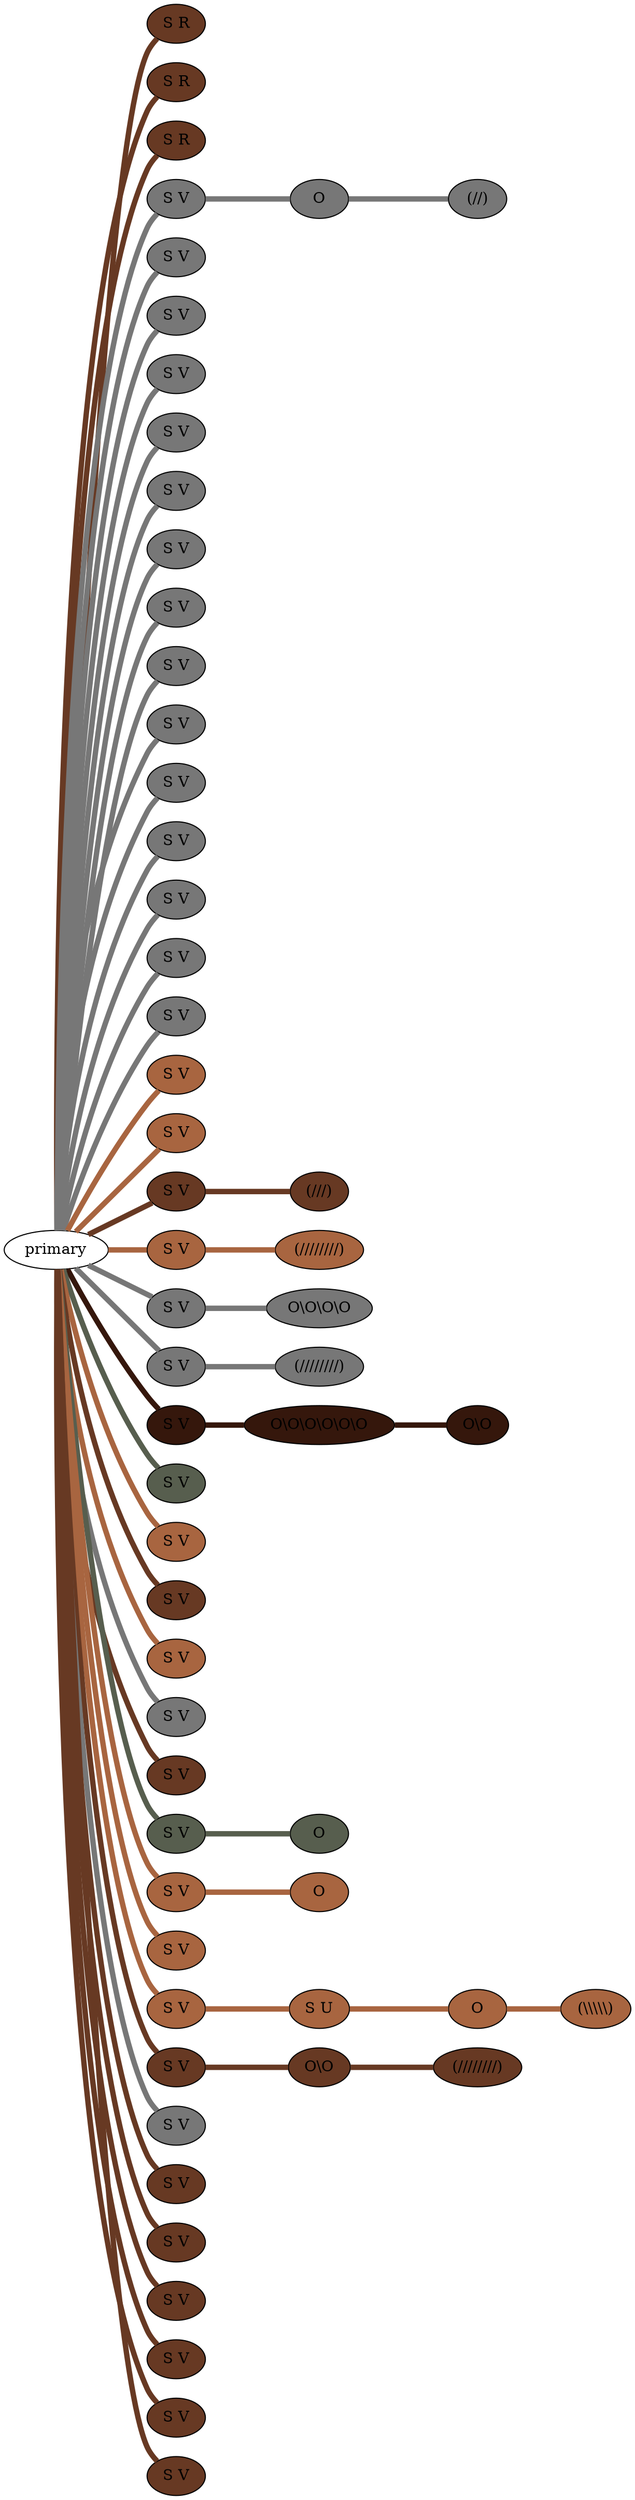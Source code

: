 graph {
 graph [rankdir=LR]
"1" [qtype="pendant_node", pendant_colors="#673923", pendant_ply="S", pendant_attach="R", pendant_length="42", label="S R", style=filled, fillcolor="#673923"]
"primary" -- "1" [qtype="pendant_link",penwidth=5,color="#673923"]
"2" [qtype="pendant_node", pendant_colors="#673923", pendant_ply="S", pendant_attach="R", pendant_length="43", label="S R", style=filled, fillcolor="#673923"]
"primary" -- "2" [qtype="pendant_link",penwidth=5,color="#673923"]
"3" [qtype="pendant_node", pendant_colors="#673923", pendant_ply="S", pendant_attach="R", pendant_length="33", label="S R", style=filled, fillcolor="#673923"]
"primary" -- "3" [qtype="pendant_link",penwidth=5,color="#673923"]
"4" [qtype="pendant_node", pendant_colors="#777777", pendant_ply="S", pendant_attach="V", pendant_length="43", label="S V", style=filled, fillcolor="#777777"]
"primary" -- "4" [qtype="pendant_link",penwidth=5,color="#777777"]
"4:0" [qtype="knot_node", knot_value="1", knot_type="S", knot_position="16.0", knot_spin="S", label="O", style=filled, fillcolor="#777777"]
"4" -- "4:0" [qtype="knot_link",penwidth=5,color="#777777"]
"4:1" [qtype="knot_node", knot_value="2", knot_type="L", knot_position="23.0", knot_spin="S", label="(//)", style=filled, fillcolor="#777777"]
"4:0" -- "4:1" [qtype="knot_link",penwidth=5,color="#777777"]
"5" [qtype="pendant_node", pendant_colors="#777777", pendant_ply="S", pendant_attach="V", pendant_length="48", label="S V", style=filled, fillcolor="#777777"]
"primary" -- "5" [qtype="pendant_link",penwidth=5,color="#777777"]
"6" [qtype="pendant_node", pendant_colors="#777777", pendant_ply="S", pendant_attach="V", pendant_length="40", label="S V", style=filled, fillcolor="#777777"]
"primary" -- "6" [qtype="pendant_link",penwidth=5,color="#777777"]
"7" [qtype="pendant_node", pendant_colors="#777777", pendant_ply="S", pendant_attach="V", pendant_length="47", label="S V", style=filled, fillcolor="#777777"]
"primary" -- "7" [qtype="pendant_link",penwidth=5,color="#777777"]
"8" [qtype="pendant_node", pendant_colors="#777777", pendant_ply="S", pendant_attach="V", pendant_length="47", label="S V", style=filled, fillcolor="#777777"]
"primary" -- "8" [qtype="pendant_link",penwidth=5,color="#777777"]
"9" [qtype="pendant_node", pendant_colors="#777777", pendant_ply="S", pendant_attach="V", pendant_length="43", label="S V", style=filled, fillcolor="#777777"]
"primary" -- "9" [qtype="pendant_link",penwidth=5,color="#777777"]
"10" [qtype="pendant_node", pendant_colors="#777777", pendant_ply="S", pendant_attach="V", pendant_length="48", label="S V", style=filled, fillcolor="#777777"]
"primary" -- "10" [qtype="pendant_link",penwidth=5,color="#777777"]
"11" [qtype="pendant_node", pendant_colors="#777777", pendant_ply="S", pendant_attach="V", pendant_length="43", label="S V", style=filled, fillcolor="#777777"]
"primary" -- "11" [qtype="pendant_link",penwidth=5,color="#777777"]
"12" [qtype="pendant_node", pendant_colors="#777777", pendant_ply="S", pendant_attach="V", pendant_length="46", label="S V", style=filled, fillcolor="#777777"]
"primary" -- "12" [qtype="pendant_link",penwidth=5,color="#777777"]
"13" [qtype="pendant_node", pendant_colors="#777777", pendant_ply="S", pendant_attach="V", pendant_length="43", label="S V", style=filled, fillcolor="#777777"]
"primary" -- "13" [qtype="pendant_link",penwidth=5,color="#777777"]
"14" [qtype="pendant_node", pendant_colors="#777777", pendant_ply="S", pendant_attach="V", pendant_length="43", label="S V", style=filled, fillcolor="#777777"]
"primary" -- "14" [qtype="pendant_link",penwidth=5,color="#777777"]
"15" [qtype="pendant_node", pendant_colors="#777777", pendant_ply="S", pendant_attach="V", pendant_length="43", label="S V", style=filled, fillcolor="#777777"]
"primary" -- "15" [qtype="pendant_link",penwidth=5,color="#777777"]
"16" [qtype="pendant_node", pendant_colors="#777777", pendant_ply="S", pendant_attach="V", pendant_length="41", label="S V", style=filled, fillcolor="#777777"]
"primary" -- "16" [qtype="pendant_link",penwidth=5,color="#777777"]
"17" [qtype="pendant_node", pendant_colors="#777777", pendant_ply="S", pendant_attach="V", pendant_length="49", label="S V", style=filled, fillcolor="#777777"]
"primary" -- "17" [qtype="pendant_link",penwidth=5,color="#777777"]
"18" [qtype="pendant_node", pendant_colors="#777777", pendant_ply="S", pendant_attach="V", pendant_length="54", label="S V", style=filled, fillcolor="#777777"]
"primary" -- "18" [qtype="pendant_link",penwidth=5,color="#777777"]
"19" [qtype="pendant_node", pendant_colors="#A86540,#777777", pendant_ply="S", pendant_attach="V", pendant_length="46", label="S V", style=filled, fillcolor="#A86540"]
"primary" -- "19" [qtype="pendant_link",penwidth=5,color="#A86540"]
"20" [qtype="pendant_node", pendant_colors="#A86540,#777777", pendant_ply="S", pendant_attach="V", pendant_length="55", label="S V", style=filled, fillcolor="#A86540"]
"primary" -- "20" [qtype="pendant_link",penwidth=5,color="#A86540"]
"21" [qtype="pendant_node", pendant_colors="#673923", pendant_ply="S", pendant_attach="V", pendant_length="40", label="S V", style=filled, fillcolor="#673923"]
"primary" -- "21" [qtype="pendant_link",penwidth=5,color="#673923"]
"21:0" [qtype="knot_node", knot_value="3", knot_type="L", knot_position="23.5", knot_spin="S", label="(///)", style=filled, fillcolor="#673923"]
"21" -- "21:0" [qtype="knot_link",penwidth=5,color="#673923"]
"22" [qtype="pendant_node", pendant_colors="#A86540,#777777", pendant_ply="S", pendant_attach="V", pendant_length="40", label="S V", style=filled, fillcolor="#A86540"]
"primary" -- "22" [qtype="pendant_link",penwidth=5,color="#A86540"]
"22:0" [qtype="knot_node", knot_value="8", knot_type="L", knot_position="22.5", knot_spin="S", label="(////////)", style=filled, fillcolor="#A86540"]
"22" -- "22:0" [qtype="knot_link",penwidth=5,color="#A86540"]
"23" [qtype="pendant_node", pendant_colors="#777777", pendant_ply="S", pendant_attach="V", pendant_length="37", label="S V", style=filled, fillcolor="#777777"]
"primary" -- "23" [qtype="pendant_link",penwidth=5,color="#777777"]
"23:0" [qtype="knot_node", knot_value="4", knot_type="S", knot_position="17.0", knot_spin="Z", label="O\\O\\O\\O", style=filled, fillcolor="#777777"]
"23" -- "23:0" [qtype="knot_link",penwidth=5,color="#777777"]
"24" [qtype="pendant_node", pendant_colors="#777777", pendant_ply="S", pendant_attach="V", pendant_length="33", label="S V", style=filled, fillcolor="#777777"]
"primary" -- "24" [qtype="pendant_link",penwidth=5,color="#777777"]
"24:0" [qtype="knot_node", knot_value="8", knot_type="L", knot_position="22.0", knot_spin="S", label="(////////)", style=filled, fillcolor="#777777"]
"24" -- "24:0" [qtype="knot_link",penwidth=5,color="#777777"]
"25" [qtype="pendant_node", pendant_colors="#35170C,#A86540", pendant_ply="S", pendant_attach="V", pendant_length="25", label="S V", style=filled, fillcolor="#35170C"]
"primary" -- "25" [qtype="pendant_link",penwidth=5,color="#35170C"]
"25:0" [qtype="knot_node", knot_value="6", knot_type="S", knot_position="13.0", knot_spin="Z", label="O\\O\\O\\O\\O\\O", style=filled, fillcolor="#35170C"]
"25" -- "25:0" [qtype="knot_link",penwidth=5,color="#35170C"]
"25:1" [qtype="knot_node", knot_value="2", knot_type="S", knot_position="21.5", knot_spin="Z", label="O\\O", style=filled, fillcolor="#35170C"]
"25:0" -- "25:1" [qtype="knot_link",penwidth=5,color="#35170C"]
"26" [qtype="pendant_node", pendant_colors="#575E4E,#673923", pendant_ply="S", pendant_attach="V", pendant_length="44", label="S V", style=filled, fillcolor="#575E4E"]
"primary" -- "26" [qtype="pendant_link",penwidth=5,color="#575E4E"]
"27" [qtype="pendant_node", pendant_colors="#A86540,#777777", pendant_ply="S", pendant_attach="V", pendant_length="45", label="S V", style=filled, fillcolor="#A86540"]
"primary" -- "27" [qtype="pendant_link",penwidth=5,color="#A86540"]
"28" [qtype="pendant_node", pendant_colors="#673923", pendant_ply="S", pendant_attach="V", pendant_length="41", label="S V", style=filled, fillcolor="#673923"]
"primary" -- "28" [qtype="pendant_link",penwidth=5,color="#673923"]
"29" [qtype="pendant_node", pendant_colors="#A86540", pendant_ply="S", pendant_attach="V", pendant_length="47", label="S V", style=filled, fillcolor="#A86540"]
"primary" -- "29" [qtype="pendant_link",penwidth=5,color="#A86540"]
"30" [qtype="pendant_node", pendant_colors="#777777", pendant_ply="S", pendant_attach="V", pendant_length="42", label="S V", style=filled, fillcolor="#777777"]
"primary" -- "30" [qtype="pendant_link",penwidth=5,color="#777777"]
"31" [qtype="pendant_node", pendant_colors="#673923,#35170C", pendant_ply="S", pendant_attach="V", pendant_length="28", label="S V", style=filled, fillcolor="#673923"]
"primary" -- "31" [qtype="pendant_link",penwidth=5,color="#673923"]
"32" [qtype="pendant_node", pendant_colors="#575E4E,#673923", pendant_ply="S", pendant_attach="V", pendant_length="47", label="S V", style=filled, fillcolor="#575E4E"]
"primary" -- "32" [qtype="pendant_link",penwidth=5,color="#575E4E"]
"32:0" [qtype="knot_node", knot_value="1", knot_type="S", knot_position="16.5", knot_spin="Z", label="O", style=filled, fillcolor="#575E4E"]
"32" -- "32:0" [qtype="knot_link",penwidth=5,color="#575E4E"]
"33" [qtype="pendant_node", pendant_colors="#A86540,#777777", pendant_ply="S", pendant_attach="V", pendant_length="57", label="S V", style=filled, fillcolor="#A86540"]
"primary" -- "33" [qtype="pendant_link",penwidth=5,color="#A86540"]
"33:0" [qtype="knot_node", knot_value="1", knot_type="S", knot_position="16.0", knot_spin="Z", label="O", style=filled, fillcolor="#A86540"]
"33" -- "33:0" [qtype="knot_link",penwidth=5,color="#A86540"]
"34" [qtype="pendant_node", pendant_colors="#A86540", pendant_ply="S", pendant_attach="V", pendant_length="42", label="S V", style=filled, fillcolor="#A86540"]
"primary" -- "34" [qtype="pendant_link",penwidth=5,color="#A86540"]
"35" [qtype="pendant_node", pendant_colors="#A86540", pendant_ply="S", pendant_attach="V", pendant_length="50", label="S V", style=filled, fillcolor="#A86540"]
"primary" -- "35" [qtype="pendant_link",penwidth=5,color="#A86540"]
"35s1" [qtype="pendant_node", pendant_colors="#A86540,#777777", pendant_ply="S", pendant_attach="U", pendant_length="33", label="S U", style=filled, fillcolor="#A86540"]
"35" -- "35s1" [qtype="pendant_link",penwidth=5,color="#A86540"]
"35s1:0" [qtype="knot_node", knot_value="1", knot_type="S", knot_position="14.5", knot_spin="Z", label="O", style=filled, fillcolor="#A86540"]
"35s1" -- "35s1:0" [qtype="knot_link",penwidth=5,color="#A86540"]
"35s1:1" [qtype="knot_node", knot_value="5", knot_type="L", knot_position="21.0", knot_spin="Z", label="(\\\\\\\\\\)", style=filled, fillcolor="#A86540"]
"35s1:0" -- "35s1:1" [qtype="knot_link",penwidth=5,color="#A86540"]
"36" [qtype="pendant_node", pendant_colors="#673923,#777777", pendant_ply="S", pendant_attach="V", pendant_length="39", label="S V", style=filled, fillcolor="#673923"]
"primary" -- "36" [qtype="pendant_link",penwidth=5,color="#673923"]
"36:0" [qtype="knot_node", knot_value="2", knot_type="S", knot_position="15.5", knot_spin="Z", label="O\\O", style=filled, fillcolor="#673923"]
"36" -- "36:0" [qtype="knot_link",penwidth=5,color="#673923"]
"36:1" [qtype="knot_node", knot_value="8", knot_type="L", knot_position="22.5", knot_spin="S", label="(////////)", style=filled, fillcolor="#673923"]
"36:0" -- "36:1" [qtype="knot_link",penwidth=5,color="#673923"]
"37" [qtype="pendant_node", pendant_colors="#777777", pendant_ply="S", pendant_attach="V", pendant_length="46", label="S V", style=filled, fillcolor="#777777"]
"primary" -- "37" [qtype="pendant_link",penwidth=5,color="#777777"]
"38" [qtype="pendant_node", pendant_colors="#673923", pendant_ply="S", pendant_attach="V", pendant_length="40", label="S V", style=filled, fillcolor="#673923"]
"primary" -- "38" [qtype="pendant_link",penwidth=5,color="#673923"]
"39" [qtype="pendant_node", pendant_colors="#673923", pendant_ply="S", pendant_attach="V", pendant_length="39", label="S V", style=filled, fillcolor="#673923"]
"primary" -- "39" [qtype="pendant_link",penwidth=5,color="#673923"]
"40" [qtype="pendant_node", pendant_colors="#673923", pendant_ply="S", pendant_attach="V", pendant_length="43", label="S V", style=filled, fillcolor="#673923"]
"primary" -- "40" [qtype="pendant_link",penwidth=5,color="#673923"]
"41" [qtype="pendant_node", pendant_colors="#673923", pendant_ply="S", pendant_attach="V", pendant_length="43", label="S V", style=filled, fillcolor="#673923"]
"primary" -- "41" [qtype="pendant_link",penwidth=5,color="#673923"]
"42" [qtype="pendant_node", pendant_colors="#673923", pendant_ply="S", pendant_attach="V", pendant_length="42", label="S V", style=filled, fillcolor="#673923"]
"primary" -- "42" [qtype="pendant_link",penwidth=5,color="#673923"]
"43" [qtype="pendant_node", pendant_colors="#673923", pendant_ply="S", pendant_attach="V", pendant_length="39", label="S V", style=filled, fillcolor="#673923"]
"primary" -- "43" [qtype="pendant_link",penwidth=5,color="#673923"]
}
